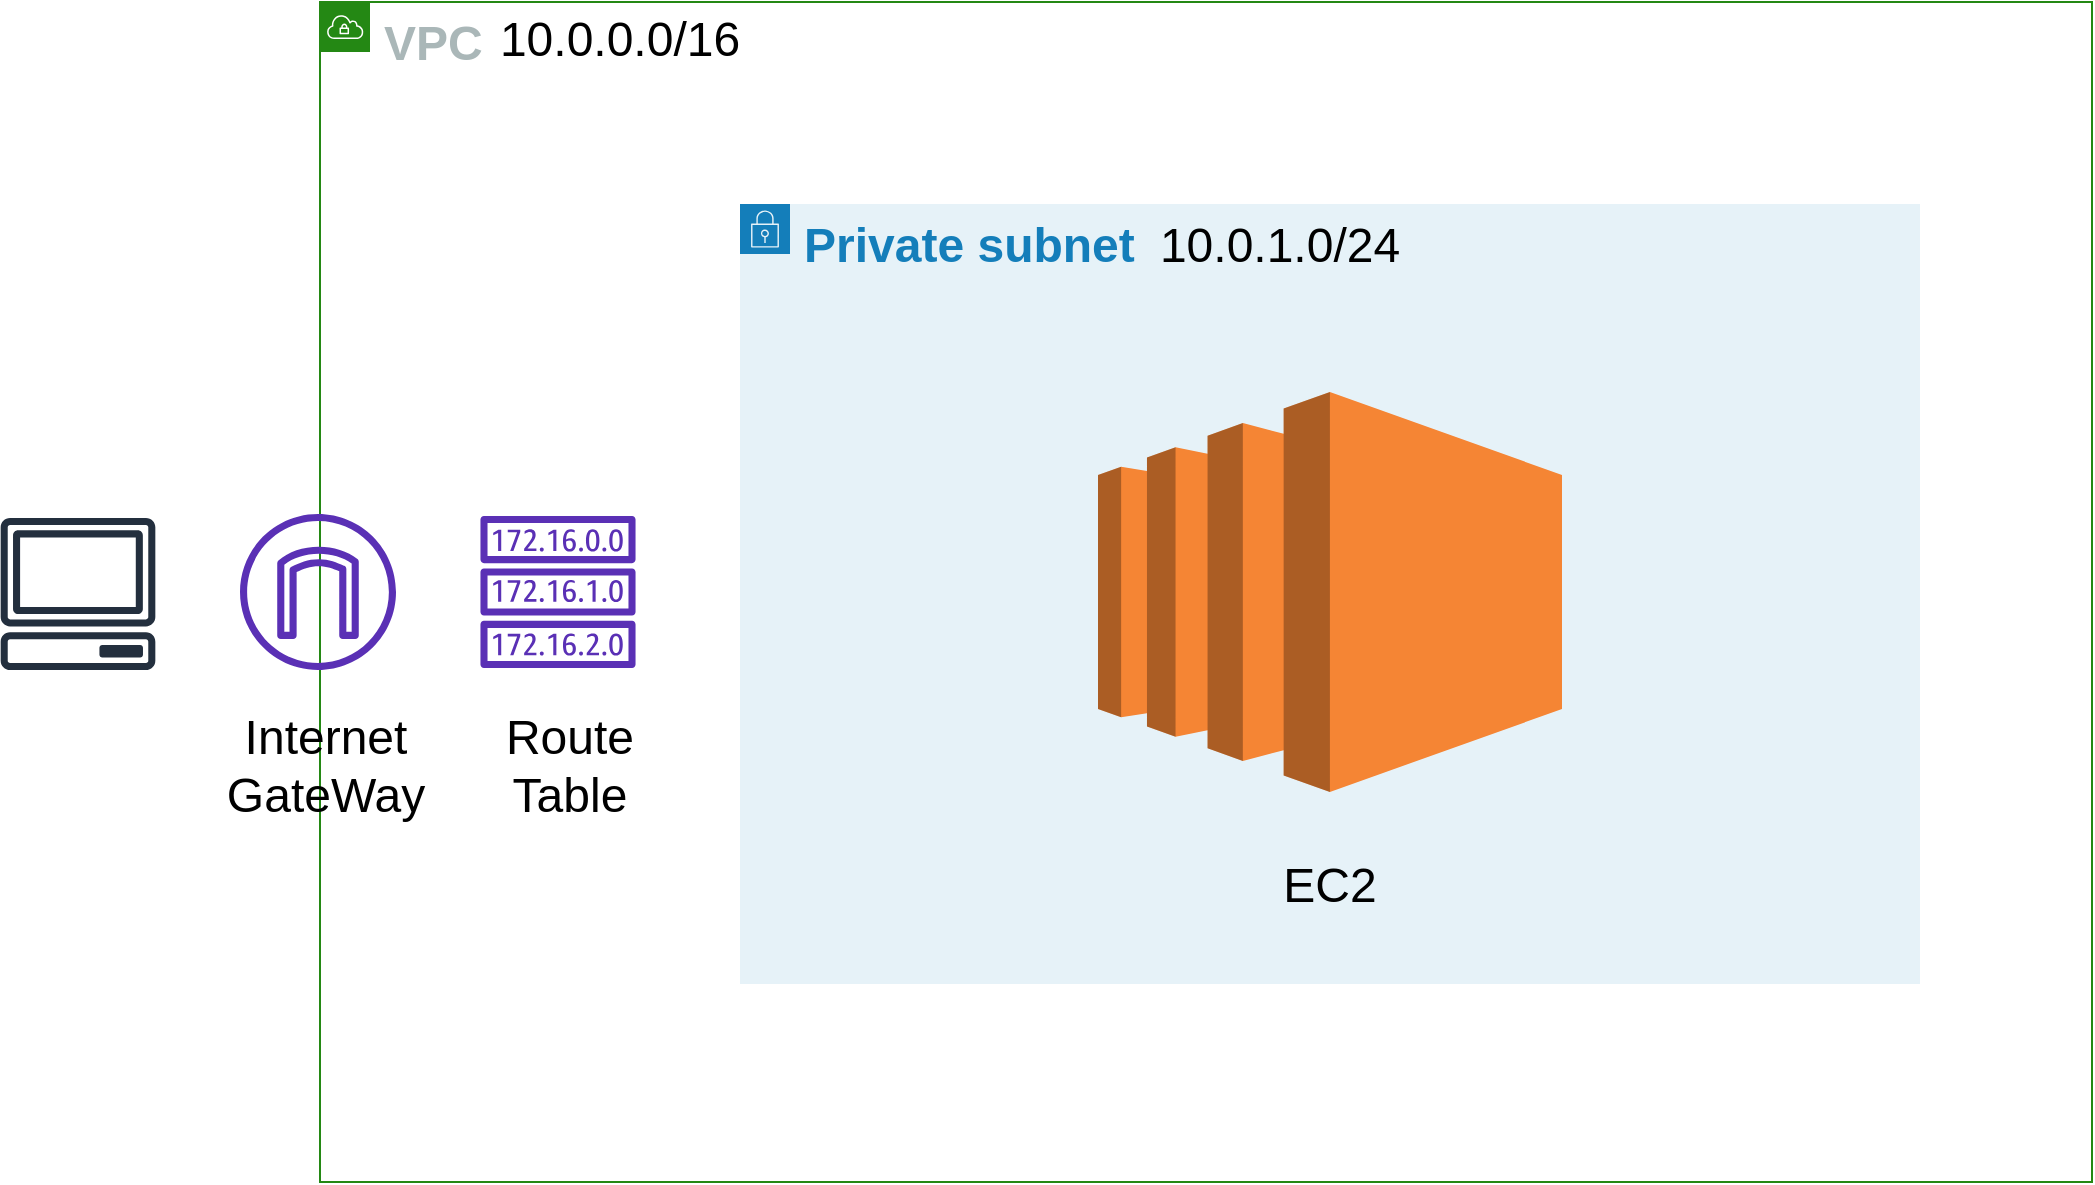 <mxfile version="13.1.14" type="device"><diagram id="Ht1M8jgEwFfnCIfOTk4-" name="Page-1"><mxGraphModel dx="1113" dy="638" grid="1" gridSize="10" guides="1" tooltips="1" connect="1" arrows="1" fold="1" page="1" pageScale="1" pageWidth="1169" pageHeight="827" math="0" shadow="0"><root><mxCell id="0"/><mxCell id="1" parent="0"/><mxCell id="7puNKeEmt7TFSCBYXdVY-1" value="" style="outlineConnect=0;fontColor=#232F3E;gradientColor=none;fillColor=#232F3E;strokeColor=none;dashed=0;verticalLabelPosition=bottom;verticalAlign=top;align=center;html=1;fontSize=12;fontStyle=0;aspect=fixed;pointerEvents=1;shape=mxgraph.aws4.client;" parent="1" vertex="1"><mxGeometry x="40" y="376" width="78" height="76" as="geometry"/></mxCell><mxCell id="7puNKeEmt7TFSCBYXdVY-14" value="VPC" style="points=[[0,0],[0.25,0],[0.5,0],[0.75,0],[1,0],[1,0.25],[1,0.5],[1,0.75],[1,1],[0.75,1],[0.5,1],[0.25,1],[0,1],[0,0.75],[0,0.5],[0,0.25]];outlineConnect=0;gradientColor=none;html=1;whiteSpace=wrap;fontSize=24;fontStyle=1;shape=mxgraph.aws4.group;grIcon=mxgraph.aws4.group_vpc;strokeColor=#248814;fillColor=none;verticalAlign=top;align=left;spacingLeft=30;fontColor=#AAB7B8;dashed=0;rounded=1;" parent="1" vertex="1"><mxGeometry x="200" y="118" width="886" height="590" as="geometry"/></mxCell><mxCell id="7puNKeEmt7TFSCBYXdVY-16" value="Private subnet" style="points=[[0,0],[0.25,0],[0.5,0],[0.75,0],[1,0],[1,0.25],[1,0.5],[1,0.75],[1,1],[0.75,1],[0.5,1],[0.25,1],[0,1],[0,0.75],[0,0.5],[0,0.25]];outlineConnect=0;gradientColor=none;html=1;whiteSpace=wrap;fontSize=24;fontStyle=1;shape=mxgraph.aws4.group;grIcon=mxgraph.aws4.group_security_group;grStroke=0;strokeColor=#147EBA;fillColor=#E6F2F8;verticalAlign=top;align=left;spacingLeft=30;fontColor=#147EBA;dashed=0;rounded=1;" parent="1" vertex="1"><mxGeometry x="410" y="219" width="590" height="390" as="geometry"/></mxCell><mxCell id="7puNKeEmt7TFSCBYXdVY-19" value="" style="outlineConnect=0;fontColor=#232F3E;gradientColor=none;fillColor=#5A30B5;strokeColor=none;dashed=0;verticalLabelPosition=bottom;verticalAlign=top;align=center;html=1;fontSize=12;fontStyle=0;aspect=fixed;pointerEvents=1;shape=mxgraph.aws4.internet_gateway;rounded=1;" parent="1" vertex="1"><mxGeometry x="160" y="374" width="78" height="78" as="geometry"/></mxCell><mxCell id="7puNKeEmt7TFSCBYXdVY-20" value="" style="outlineConnect=0;fontColor=#232F3E;gradientColor=none;fillColor=#5A30B5;strokeColor=none;dashed=0;verticalLabelPosition=bottom;verticalAlign=top;align=center;html=1;fontSize=12;fontStyle=0;aspect=fixed;pointerEvents=1;shape=mxgraph.aws4.route_table;rounded=1;" parent="1" vertex="1"><mxGeometry x="280" y="375" width="78" height="76" as="geometry"/></mxCell><mxCell id="7puNKeEmt7TFSCBYXdVY-23" value="&lt;font style=&quot;font-size: 24px&quot;&gt;Internet &lt;br&gt;GateWay&lt;/font&gt;" style="text;html=1;strokeColor=none;fillColor=none;align=center;verticalAlign=middle;whiteSpace=wrap;rounded=0;" parent="1" vertex="1"><mxGeometry x="138" y="470" width="130" height="60" as="geometry"/></mxCell><mxCell id="7puNKeEmt7TFSCBYXdVY-29" value="&lt;span style=&quot;font-size: 24px&quot;&gt;Route&lt;br&gt;Table&lt;/span&gt;" style="text;html=1;strokeColor=none;fillColor=none;align=center;verticalAlign=middle;whiteSpace=wrap;rounded=0;" parent="1" vertex="1"><mxGeometry x="260" y="470" width="130" height="60" as="geometry"/></mxCell><mxCell id="7puNKeEmt7TFSCBYXdVY-30" value="10.0.1.0/24" style="text;html=1;strokeColor=none;fillColor=none;align=center;verticalAlign=middle;whiteSpace=wrap;rounded=0;fontSize=24;" parent="1" vertex="1"><mxGeometry x="660" y="230" width="40" height="20" as="geometry"/></mxCell><mxCell id="7puNKeEmt7TFSCBYXdVY-37" value="10.0.0.0/16" style="text;html=1;strokeColor=none;fillColor=none;align=center;verticalAlign=middle;whiteSpace=wrap;rounded=0;fontSize=24;" parent="1" vertex="1"><mxGeometry x="330" y="127" width="40" height="20" as="geometry"/></mxCell><mxCell id="yLREhocgEDC3dLv2lO91-1" value="" style="outlineConnect=0;dashed=0;verticalLabelPosition=bottom;verticalAlign=top;align=center;html=1;shape=mxgraph.aws3.ec2;fillColor=#F58534;gradientColor=none;" vertex="1" parent="1"><mxGeometry x="589" y="313" width="232" height="200" as="geometry"/></mxCell><mxCell id="yLREhocgEDC3dLv2lO91-2" value="EC2" style="text;html=1;strokeColor=none;fillColor=none;align=center;verticalAlign=middle;whiteSpace=wrap;rounded=0;fontSize=24;" vertex="1" parent="1"><mxGeometry x="685" y="550" width="40" height="20" as="geometry"/></mxCell></root></mxGraphModel></diagram></mxfile>